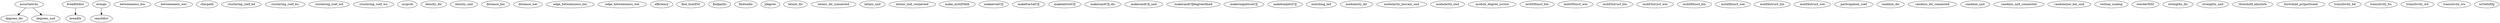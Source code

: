 /* Created by mdot for Matlab */
digraph m2html {
  assortativity -> degrees_dir;
  assortativity -> degrees_und;
  breadthdist -> breadth;
  erange -> reachdist;

  assortativity [URL="assortativity.html"];
  betweenness_bin [URL="betweenness_bin.html"];
  betweenness_wei [URL="betweenness_wei.html"];
  breadth [URL="breadth.html"];
  breadthdist [URL="breadthdist.html"];
  charpath [URL="charpath.html"];
  clustering_coef_bd [URL="clustering_coef_bd.html"];
  clustering_coef_bu [URL="clustering_coef_bu.html"];
  clustering_coef_wd [URL="clustering_coef_wd.html"];
  clustering_coef_wu [URL="clustering_coef_wu.html"];
  cycprob [URL="cycprob.html"];
  degrees_dir [URL="degrees_dir.html"];
  degrees_und [URL="degrees_und.html"];
  density_dir [URL="density_dir.html"];
  density_und [URL="density_und.html"];
  distance_bin [URL="distance_bin.html"];
  distance_wei [URL="distance_wei.html"];
  edge_betweenness_bin [URL="edge_betweenness_bin.html"];
  edge_betweenness_wei [URL="edge_betweenness_wei.html"];
  efficiency [URL="efficiency.html"];
  erange [URL="erange.html"];
  find_motif34 [URL="find_motif34.html"];
  findpaths [URL="findpaths.html"];
  findwalks [URL="findwalks.html"];
  jdegree [URL="jdegree.html"];
  latmio_dir [URL="latmio_dir.html"];
  latmio_dir_connected [URL="latmio_dir_connected.html"];
  latmio_und [URL="latmio_und.html"];
  latmio_und_connected [URL="latmio_und_connected.html"];
  make_motif34lib [URL="make_motif34lib.html"];
  makeevenCIJ [URL="makeevenCIJ.html"];
  makefractalCIJ [URL="makefractalCIJ.html"];
  makelatticeCIJ [URL="makelatticeCIJ.html"];
  makerandCIJ_dir [URL="makerandCIJ_dir.html"];
  makerandCIJ_und [URL="makerandCIJ_und.html"];
  makerandCIJdegreesfixed [URL="makerandCIJdegreesfixed.html"];
  makeringlatticeCIJ [URL="makeringlatticeCIJ.html"];
  maketoeplitzCIJ [URL="maketoeplitzCIJ.html"];
  matching_ind [URL="matching_ind.html"];
  modularity_dir [URL="modularity_dir.html"];
  modularity_louvain_und [URL="modularity_louvain_und.html"];
  modularity_und [URL="modularity_und.html"];
  module_degree_zscore [URL="module_degree_zscore.html"];
  motif3funct_bin [URL="motif3funct_bin.html"];
  motif3funct_wei [URL="motif3funct_wei.html"];
  motif3struct_bin [URL="motif3struct_bin.html"];
  motif3struct_wei [URL="motif3struct_wei.html"];
  motif4funct_bin [URL="motif4funct_bin.html"];
  motif4funct_wei [URL="motif4funct_wei.html"];
  motif4struct_bin [URL="motif4struct_bin.html"];
  motif4struct_wei [URL="motif4struct_wei.html"];
  participation_coef [URL="participation_coef.html"];
  randmio_dir [URL="randmio_dir.html"];
  randmio_dir_connected [URL="randmio_dir_connected.html"];
  randmio_und [URL="randmio_und.html"];
  randmio_und_connected [URL="randmio_und_connected.html"];
  randomizer_bin_und [URL="randomizer_bin_und.html"];
  reachdist [URL="reachdist.html"];
  rentian_scaling [URL="rentian_scaling.html"];
  reorderMAT [URL="reorderMAT.html"];
  strengths_dir [URL="strengths_dir.html"];
  strengths_und [URL="strengths_und.html"];
  threshold_absolute [URL="threshold_absolute.html"];
  threshold_proportional [URL="threshold_proportional.html"];
  transitivity_bd [URL="transitivity_bd.html"];
  transitivity_bu [URL="transitivity_bu.html"];
  transitivity_wd [URL="transitivity_wd.html"];
  transitivity_wu [URL="transitivity_wu.html"];
  writetoPAJ [URL="writetoPAJ.html"];
}